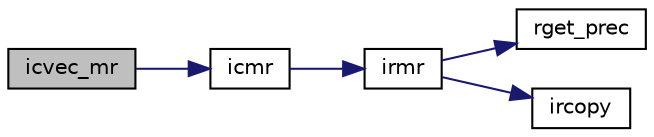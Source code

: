 digraph "icvec_mr"
{
  edge [fontname="Helvetica",fontsize="10",labelfontname="Helvetica",labelfontsize="10"];
  node [fontname="Helvetica",fontsize="10",shape=record];
  rankdir="LR";
  Node542 [label="icvec_mr",height=0.2,width=0.4,color="black", fillcolor="grey75", style="filled", fontcolor="black"];
  Node542 -> Node543 [color="midnightblue",fontsize="10",style="solid",fontname="Helvetica"];
  Node543 [label="icmr",height=0.2,width=0.4,color="black", fillcolor="white", style="filled",URL="$icmulti_8c.html#a13b6e3ee9ee8e7faaa93c415342257dd",tooltip="区間の中心と半径 [m-r,m+r]=[x0,x1] "];
  Node543 -> Node544 [color="midnightblue",fontsize="10",style="solid",fontname="Helvetica"];
  Node544 [label="irmr",height=0.2,width=0.4,color="black", fillcolor="white", style="filled",URL="$irmulti_8c.html#a93012ff805accf0b210b10f7591ebcc3",tooltip="区間の中心と半径の表示(center-radius form) [m-r,m+r]=[x0,x1] "];
  Node544 -> Node545 [color="midnightblue",fontsize="10",style="solid",fontname="Helvetica"];
  Node545 [label="rget_prec",height=0.2,width=0.4,color="black", fillcolor="white", style="filled",URL="$is__rmulti_8h.html#ad9bc8d534620527dc3c46ef4c9d04442",tooltip="rmulti型の浮動小数点数の精度(ビット数)を取得. "];
  Node544 -> Node546 [color="midnightblue",fontsize="10",style="solid",fontname="Helvetica"];
  Node546 [label="ircopy",height=0.2,width=0.4,color="black", fillcolor="white", style="filled",URL="$irmulti_8c.html#aaf2192a33e04cbba12da47550fde287e",tooltip="コピー [y0,y1]=[x0,x1]. "];
}
